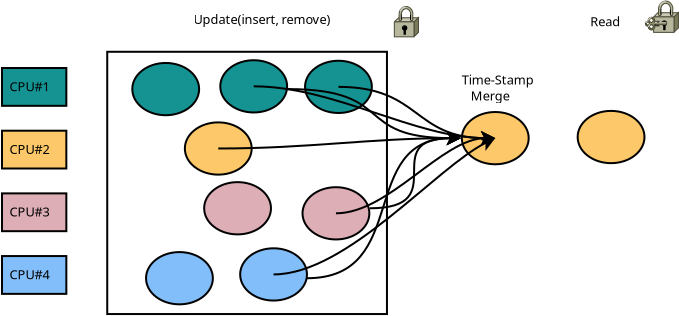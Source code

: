 <?xml version="1.0" encoding="UTF-8"?>
<dia:diagram xmlns:dia="http://www.lysator.liu.se/~alla/dia/">
  <dia:layer name="Background" visible="true" active="true">
    <dia:object type="Standard - Box" version="0" id="O0">
      <dia:attribute name="obj_pos">
        <dia:point val="29.302,23.551"/>
      </dia:attribute>
      <dia:attribute name="obj_bb">
        <dia:rectangle val="29.253,23.501;43.338,36.715"/>
      </dia:attribute>
      <dia:attribute name="elem_corner">
        <dia:point val="29.302,23.551"/>
      </dia:attribute>
      <dia:attribute name="elem_width">
        <dia:real val="13.986"/>
      </dia:attribute>
      <dia:attribute name="elem_height">
        <dia:real val="13.113"/>
      </dia:attribute>
      <dia:attribute name="show_background">
        <dia:boolean val="true"/>
      </dia:attribute>
    </dia:object>
    <dia:object type="Standard - Text" version="1" id="O1">
      <dia:attribute name="obj_pos">
        <dia:point val="30.35,32.9"/>
      </dia:attribute>
      <dia:attribute name="obj_bb">
        <dia:rectangle val="30.35,32.305;30.35,33.05"/>
      </dia:attribute>
      <dia:attribute name="text">
        <dia:composite type="text">
          <dia:attribute name="string">
            <dia:string>##</dia:string>
          </dia:attribute>
          <dia:attribute name="font">
            <dia:font family="sans" style="0" name="Helvetica"/>
          </dia:attribute>
          <dia:attribute name="height">
            <dia:real val="0.8"/>
          </dia:attribute>
          <dia:attribute name="pos">
            <dia:point val="30.35,32.9"/>
          </dia:attribute>
          <dia:attribute name="color">
            <dia:color val="#000000"/>
          </dia:attribute>
          <dia:attribute name="alignment">
            <dia:enum val="0"/>
          </dia:attribute>
        </dia:composite>
      </dia:attribute>
      <dia:attribute name="valign">
        <dia:enum val="3"/>
      </dia:attribute>
    </dia:object>
    <dia:object type="Standard - Ellipse" version="0" id="O2">
      <dia:attribute name="obj_pos">
        <dia:point val="30.555,24.11"/>
      </dia:attribute>
      <dia:attribute name="obj_bb">
        <dia:rectangle val="30.505,24.06;33.946,26.773"/>
      </dia:attribute>
      <dia:attribute name="elem_corner">
        <dia:point val="30.555,24.11"/>
      </dia:attribute>
      <dia:attribute name="elem_width">
        <dia:real val="3.341"/>
      </dia:attribute>
      <dia:attribute name="elem_height">
        <dia:real val="2.613"/>
      </dia:attribute>
      <dia:attribute name="border_width">
        <dia:real val="0.1"/>
      </dia:attribute>
      <dia:attribute name="inner_color">
        <dia:color val="#159393"/>
      </dia:attribute>
    </dia:object>
    <dia:object type="Optics - Wave" version="1" id="O3">
      <dia:attribute name="obj_pos">
        <dia:point val="28.157,22.427"/>
      </dia:attribute>
      <dia:attribute name="obj_bb">
        <dia:rectangle val="28.155,22.427;42.718,23.854"/>
      </dia:attribute>
      <dia:attribute name="meta">
        <dia:composite type="dict"/>
      </dia:attribute>
      <dia:attribute name="elem_corner">
        <dia:point val="28.157,22.427"/>
      </dia:attribute>
      <dia:attribute name="elem_width">
        <dia:real val="14.558"/>
      </dia:attribute>
      <dia:attribute name="elem_height">
        <dia:real val="1.427"/>
      </dia:attribute>
      <dia:attribute name="line_width">
        <dia:real val="0.1"/>
      </dia:attribute>
      <dia:attribute name="line_colour">
        <dia:color val="#000000"/>
      </dia:attribute>
      <dia:attribute name="fill_colour">
        <dia:color val="#ffffff"/>
      </dia:attribute>
      <dia:attribute name="show_background">
        <dia:boolean val="true"/>
      </dia:attribute>
      <dia:attribute name="line_style">
        <dia:enum val="0"/>
        <dia:real val="1"/>
      </dia:attribute>
      <dia:attribute name="flip_horizontal">
        <dia:boolean val="false"/>
      </dia:attribute>
      <dia:attribute name="flip_vertical">
        <dia:boolean val="false"/>
      </dia:attribute>
      <dia:attribute name="subscale">
        <dia:real val="1"/>
      </dia:attribute>
    </dia:object>
    <dia:object type="Standard - Text" version="1" id="O4">
      <dia:attribute name="obj_pos">
        <dia:point val="33.62,22.168"/>
      </dia:attribute>
      <dia:attribute name="obj_bb">
        <dia:rectangle val="33.62,21.573;41.1,22.318"/>
      </dia:attribute>
      <dia:attribute name="text">
        <dia:composite type="text">
          <dia:attribute name="string">
            <dia:string>#Update(insert, remove)#</dia:string>
          </dia:attribute>
          <dia:attribute name="font">
            <dia:font family="sans" style="0" name="Helvetica"/>
          </dia:attribute>
          <dia:attribute name="height">
            <dia:real val="0.8"/>
          </dia:attribute>
          <dia:attribute name="pos">
            <dia:point val="33.62,22.168"/>
          </dia:attribute>
          <dia:attribute name="color">
            <dia:color val="#000000"/>
          </dia:attribute>
          <dia:attribute name="alignment">
            <dia:enum val="0"/>
          </dia:attribute>
        </dia:composite>
      </dia:attribute>
      <dia:attribute name="valign">
        <dia:enum val="3"/>
      </dia:attribute>
    </dia:object>
    <dia:group>
      <dia:object type="Standard - Box" version="0" id="O5">
        <dia:attribute name="obj_pos">
          <dia:point val="24.04,24.363"/>
        </dia:attribute>
        <dia:attribute name="obj_bb">
          <dia:rectangle val="23.99,24.313;27.307,26.303"/>
        </dia:attribute>
        <dia:attribute name="elem_corner">
          <dia:point val="24.04,24.363"/>
        </dia:attribute>
        <dia:attribute name="elem_width">
          <dia:real val="3.217"/>
        </dia:attribute>
        <dia:attribute name="elem_height">
          <dia:real val="1.89"/>
        </dia:attribute>
        <dia:attribute name="border_width">
          <dia:real val="0.1"/>
        </dia:attribute>
        <dia:attribute name="inner_color">
          <dia:color val="#159393"/>
        </dia:attribute>
        <dia:attribute name="show_background">
          <dia:boolean val="true"/>
        </dia:attribute>
      </dia:object>
      <dia:object type="Standard - Text" version="1" id="O6">
        <dia:attribute name="obj_pos">
          <dia:point val="24.421,25.524"/>
        </dia:attribute>
        <dia:attribute name="obj_bb">
          <dia:rectangle val="24.421,24.929;26.666,25.674"/>
        </dia:attribute>
        <dia:attribute name="text">
          <dia:composite type="text">
            <dia:attribute name="string">
              <dia:string>#CPU#1#</dia:string>
            </dia:attribute>
            <dia:attribute name="font">
              <dia:font family="sans" style="0" name="Helvetica"/>
            </dia:attribute>
            <dia:attribute name="height">
              <dia:real val="0.8"/>
            </dia:attribute>
            <dia:attribute name="pos">
              <dia:point val="24.421,25.524"/>
            </dia:attribute>
            <dia:attribute name="color">
              <dia:color val="#000000"/>
            </dia:attribute>
            <dia:attribute name="alignment">
              <dia:enum val="0"/>
            </dia:attribute>
          </dia:composite>
        </dia:attribute>
        <dia:attribute name="valign">
          <dia:enum val="3"/>
        </dia:attribute>
      </dia:object>
    </dia:group>
    <dia:object type="Building Site - Vertical Wall" version="1" id="O7">
      <dia:attribute name="obj_pos">
        <dia:point val="43.926,22.679"/>
      </dia:attribute>
      <dia:attribute name="obj_bb">
        <dia:rectangle val="43.876,22.629;44.497,36.898"/>
      </dia:attribute>
      <dia:attribute name="meta">
        <dia:composite type="dict"/>
      </dia:attribute>
      <dia:attribute name="elem_corner">
        <dia:point val="43.926,22.679"/>
      </dia:attribute>
      <dia:attribute name="elem_width">
        <dia:real val="0.52"/>
      </dia:attribute>
      <dia:attribute name="elem_height">
        <dia:real val="14.169"/>
      </dia:attribute>
      <dia:attribute name="line_width">
        <dia:real val="0.1"/>
      </dia:attribute>
      <dia:attribute name="line_colour">
        <dia:color val="#000000"/>
      </dia:attribute>
      <dia:attribute name="fill_colour">
        <dia:color val="#ffffff"/>
      </dia:attribute>
      <dia:attribute name="show_background">
        <dia:boolean val="true"/>
      </dia:attribute>
      <dia:attribute name="line_style">
        <dia:enum val="0"/>
        <dia:real val="1"/>
      </dia:attribute>
      <dia:attribute name="flip_horizontal">
        <dia:boolean val="false"/>
      </dia:attribute>
      <dia:attribute name="flip_vertical">
        <dia:boolean val="false"/>
      </dia:attribute>
      <dia:attribute name="subscale">
        <dia:real val="1"/>
      </dia:attribute>
    </dia:object>
    <dia:object type="Optics - Wave" version="1" id="O8">
      <dia:attribute name="obj_pos">
        <dia:point val="52.23,22.22"/>
      </dia:attribute>
      <dia:attribute name="obj_bb">
        <dia:rectangle val="52.226,22.22;56.515,23.646"/>
      </dia:attribute>
      <dia:attribute name="meta">
        <dia:composite type="dict"/>
      </dia:attribute>
      <dia:attribute name="elem_corner">
        <dia:point val="52.23,22.22"/>
      </dia:attribute>
      <dia:attribute name="elem_width">
        <dia:real val="4.28"/>
      </dia:attribute>
      <dia:attribute name="elem_height">
        <dia:real val="1.427"/>
      </dia:attribute>
      <dia:attribute name="line_width">
        <dia:real val="0.1"/>
      </dia:attribute>
      <dia:attribute name="line_colour">
        <dia:color val="#000000"/>
      </dia:attribute>
      <dia:attribute name="fill_colour">
        <dia:color val="#ffffff"/>
      </dia:attribute>
      <dia:attribute name="show_background">
        <dia:boolean val="true"/>
      </dia:attribute>
      <dia:attribute name="line_style">
        <dia:enum val="0"/>
        <dia:real val="1"/>
      </dia:attribute>
      <dia:attribute name="flip_horizontal">
        <dia:boolean val="false"/>
      </dia:attribute>
      <dia:attribute name="flip_vertical">
        <dia:boolean val="false"/>
      </dia:attribute>
      <dia:attribute name="subscale">
        <dia:real val="1"/>
      </dia:attribute>
    </dia:object>
    <dia:object type="Standard - Text" version="1" id="O9">
      <dia:attribute name="obj_pos">
        <dia:point val="53.451,22.275"/>
      </dia:attribute>
      <dia:attribute name="obj_bb">
        <dia:rectangle val="53.451,21.68;55.064,22.425"/>
      </dia:attribute>
      <dia:attribute name="text">
        <dia:composite type="text">
          <dia:attribute name="string">
            <dia:string>#Read#</dia:string>
          </dia:attribute>
          <dia:attribute name="font">
            <dia:font family="sans" style="0" name="Helvetica"/>
          </dia:attribute>
          <dia:attribute name="height">
            <dia:real val="0.8"/>
          </dia:attribute>
          <dia:attribute name="pos">
            <dia:point val="53.451,22.275"/>
          </dia:attribute>
          <dia:attribute name="color">
            <dia:color val="#000000"/>
          </dia:attribute>
          <dia:attribute name="alignment">
            <dia:enum val="0"/>
          </dia:attribute>
        </dia:composite>
      </dia:attribute>
      <dia:attribute name="valign">
        <dia:enum val="3"/>
      </dia:attribute>
    </dia:object>
    <dia:object type="Building Site - Vertical Wall" version="1" id="O10">
      <dia:attribute name="obj_pos">
        <dia:point val="56.833,22.542"/>
      </dia:attribute>
      <dia:attribute name="obj_bb">
        <dia:rectangle val="56.782,22.492;57.403,36.761"/>
      </dia:attribute>
      <dia:attribute name="meta">
        <dia:composite type="dict"/>
      </dia:attribute>
      <dia:attribute name="elem_corner">
        <dia:point val="56.833,22.542"/>
      </dia:attribute>
      <dia:attribute name="elem_width">
        <dia:real val="0.52"/>
      </dia:attribute>
      <dia:attribute name="elem_height">
        <dia:real val="14.169"/>
      </dia:attribute>
      <dia:attribute name="line_width">
        <dia:real val="0.1"/>
      </dia:attribute>
      <dia:attribute name="line_colour">
        <dia:color val="#000000"/>
      </dia:attribute>
      <dia:attribute name="fill_colour">
        <dia:color val="#ffffff"/>
      </dia:attribute>
      <dia:attribute name="show_background">
        <dia:boolean val="true"/>
      </dia:attribute>
      <dia:attribute name="line_style">
        <dia:enum val="0"/>
        <dia:real val="1"/>
      </dia:attribute>
      <dia:attribute name="flip_horizontal">
        <dia:boolean val="false"/>
      </dia:attribute>
      <dia:attribute name="flip_vertical">
        <dia:boolean val="false"/>
      </dia:attribute>
      <dia:attribute name="subscale">
        <dia:real val="1"/>
      </dia:attribute>
    </dia:object>
    <dia:object type="Cisco - Lock" version="1" id="O11">
      <dia:attribute name="obj_pos">
        <dia:point val="43.656,21.288"/>
      </dia:attribute>
      <dia:attribute name="obj_bb">
        <dia:rectangle val="43.655,21.288;44.863,22.805"/>
      </dia:attribute>
      <dia:attribute name="meta">
        <dia:composite type="dict"/>
      </dia:attribute>
      <dia:attribute name="elem_corner">
        <dia:point val="43.656,21.288"/>
      </dia:attribute>
      <dia:attribute name="elem_width">
        <dia:real val="1.207"/>
      </dia:attribute>
      <dia:attribute name="elem_height">
        <dia:real val="1.516"/>
      </dia:attribute>
      <dia:attribute name="line_width">
        <dia:real val="0.1"/>
      </dia:attribute>
      <dia:attribute name="line_colour">
        <dia:color val="#000000"/>
      </dia:attribute>
      <dia:attribute name="fill_colour">
        <dia:color val="#ffffff"/>
      </dia:attribute>
      <dia:attribute name="show_background">
        <dia:boolean val="true"/>
      </dia:attribute>
      <dia:attribute name="line_style">
        <dia:enum val="0"/>
        <dia:real val="1"/>
      </dia:attribute>
      <dia:attribute name="flip_horizontal">
        <dia:boolean val="false"/>
      </dia:attribute>
      <dia:attribute name="flip_vertical">
        <dia:boolean val="false"/>
      </dia:attribute>
      <dia:attribute name="subscale">
        <dia:real val="1"/>
      </dia:attribute>
    </dia:object>
    <dia:object type="Cisco - Lock and Key" version="1" id="O12">
      <dia:attribute name="obj_pos">
        <dia:point val="56.211,21.016"/>
      </dia:attribute>
      <dia:attribute name="obj_bb">
        <dia:rectangle val="56.21,21.015;57.861,22.58"/>
      </dia:attribute>
      <dia:attribute name="meta">
        <dia:composite type="dict"/>
      </dia:attribute>
      <dia:attribute name="elem_corner">
        <dia:point val="56.211,21.016"/>
      </dia:attribute>
      <dia:attribute name="elem_width">
        <dia:real val="1.65"/>
      </dia:attribute>
      <dia:attribute name="elem_height">
        <dia:real val="1.564"/>
      </dia:attribute>
      <dia:attribute name="line_width">
        <dia:real val="0.1"/>
      </dia:attribute>
      <dia:attribute name="line_colour">
        <dia:color val="#000000"/>
      </dia:attribute>
      <dia:attribute name="fill_colour">
        <dia:color val="#ffffff"/>
      </dia:attribute>
      <dia:attribute name="show_background">
        <dia:boolean val="true"/>
      </dia:attribute>
      <dia:attribute name="line_style">
        <dia:enum val="0"/>
        <dia:real val="1"/>
      </dia:attribute>
      <dia:attribute name="flip_horizontal">
        <dia:boolean val="false"/>
      </dia:attribute>
      <dia:attribute name="flip_vertical">
        <dia:boolean val="false"/>
      </dia:attribute>
      <dia:attribute name="subscale">
        <dia:real val="1"/>
      </dia:attribute>
    </dia:object>
    <dia:object type="Standard - Ellipse" version="0" id="O13">
      <dia:attribute name="obj_pos">
        <dia:point val="47.033,26.563"/>
      </dia:attribute>
      <dia:attribute name="obj_bb">
        <dia:rectangle val="46.983,26.513;50.423,29.225"/>
      </dia:attribute>
      <dia:attribute name="elem_corner">
        <dia:point val="47.033,26.563"/>
      </dia:attribute>
      <dia:attribute name="elem_width">
        <dia:real val="3.341"/>
      </dia:attribute>
      <dia:attribute name="elem_height">
        <dia:real val="2.613"/>
      </dia:attribute>
      <dia:attribute name="border_width">
        <dia:real val="0.1"/>
      </dia:attribute>
      <dia:attribute name="inner_color">
        <dia:color val="#fcc869"/>
      </dia:attribute>
    </dia:object>
    <dia:object type="Standard - Text" version="1" id="O14">
      <dia:attribute name="obj_pos">
        <dia:point val="47.023,25.187"/>
      </dia:attribute>
      <dia:attribute name="obj_bb">
        <dia:rectangle val="47.023,24.592;50.898,26.137"/>
      </dia:attribute>
      <dia:attribute name="text">
        <dia:composite type="text">
          <dia:attribute name="string">
            <dia:string>#Time-Stamp
   Merge#</dia:string>
          </dia:attribute>
          <dia:attribute name="font">
            <dia:font family="sans" style="0" name="Helvetica"/>
          </dia:attribute>
          <dia:attribute name="height">
            <dia:real val="0.8"/>
          </dia:attribute>
          <dia:attribute name="pos">
            <dia:point val="47.023,25.187"/>
          </dia:attribute>
          <dia:attribute name="color">
            <dia:color val="#000000"/>
          </dia:attribute>
          <dia:attribute name="alignment">
            <dia:enum val="0"/>
          </dia:attribute>
        </dia:composite>
      </dia:attribute>
      <dia:attribute name="valign">
        <dia:enum val="3"/>
      </dia:attribute>
    </dia:object>
    <dia:object type="Standard - Ellipse" version="0" id="O15">
      <dia:attribute name="obj_pos">
        <dia:point val="52.823,26.507"/>
      </dia:attribute>
      <dia:attribute name="obj_bb">
        <dia:rectangle val="52.773,26.457;56.214,29.169"/>
      </dia:attribute>
      <dia:attribute name="elem_corner">
        <dia:point val="52.823,26.507"/>
      </dia:attribute>
      <dia:attribute name="elem_width">
        <dia:real val="3.341"/>
      </dia:attribute>
      <dia:attribute name="elem_height">
        <dia:real val="2.613"/>
      </dia:attribute>
      <dia:attribute name="border_width">
        <dia:real val="0.1"/>
      </dia:attribute>
      <dia:attribute name="inner_color">
        <dia:color val="#fcc869"/>
      </dia:attribute>
    </dia:object>
    <dia:object type="Standard - Ellipse" version="0" id="O16">
      <dia:attribute name="obj_pos">
        <dia:point val="33.183,27.081"/>
      </dia:attribute>
      <dia:attribute name="obj_bb">
        <dia:rectangle val="33.133,27.031;36.574,29.743"/>
      </dia:attribute>
      <dia:attribute name="elem_corner">
        <dia:point val="33.183,27.081"/>
      </dia:attribute>
      <dia:attribute name="elem_width">
        <dia:real val="3.341"/>
      </dia:attribute>
      <dia:attribute name="elem_height">
        <dia:real val="2.613"/>
      </dia:attribute>
      <dia:attribute name="border_width">
        <dia:real val="0.1"/>
      </dia:attribute>
      <dia:attribute name="inner_color">
        <dia:color val="#fcc869"/>
      </dia:attribute>
    </dia:object>
    <dia:object type="Standard - Ellipse" version="0" id="O17">
      <dia:attribute name="obj_pos">
        <dia:point val="35.948,33.377"/>
      </dia:attribute>
      <dia:attribute name="obj_bb">
        <dia:rectangle val="35.898,33.327;39.338,36.039"/>
      </dia:attribute>
      <dia:attribute name="elem_corner">
        <dia:point val="35.948,33.377"/>
      </dia:attribute>
      <dia:attribute name="elem_width">
        <dia:real val="3.341"/>
      </dia:attribute>
      <dia:attribute name="elem_height">
        <dia:real val="2.613"/>
      </dia:attribute>
      <dia:attribute name="border_width">
        <dia:real val="0.1"/>
      </dia:attribute>
      <dia:attribute name="inner_color">
        <dia:color val="#82bef9"/>
      </dia:attribute>
    </dia:object>
    <dia:object type="Standard - Ellipse" version="0" id="O18">
      <dia:attribute name="obj_pos">
        <dia:point val="39.066,30.322"/>
      </dia:attribute>
      <dia:attribute name="obj_bb">
        <dia:rectangle val="39.016,30.272;42.457,32.985"/>
      </dia:attribute>
      <dia:attribute name="elem_corner">
        <dia:point val="39.066,30.322"/>
      </dia:attribute>
      <dia:attribute name="elem_width">
        <dia:real val="3.341"/>
      </dia:attribute>
      <dia:attribute name="elem_height">
        <dia:real val="2.613"/>
      </dia:attribute>
      <dia:attribute name="border_width">
        <dia:real val="0.1"/>
      </dia:attribute>
      <dia:attribute name="inner_color">
        <dia:color val="#deaeb6"/>
      </dia:attribute>
    </dia:object>
    <dia:object type="Standard - Ellipse" version="0" id="O19">
      <dia:attribute name="obj_pos">
        <dia:point val="34.955,23.973"/>
      </dia:attribute>
      <dia:attribute name="obj_bb">
        <dia:rectangle val="34.905,23.923;38.346,26.635"/>
      </dia:attribute>
      <dia:attribute name="elem_corner">
        <dia:point val="34.955,23.973"/>
      </dia:attribute>
      <dia:attribute name="elem_width">
        <dia:real val="3.341"/>
      </dia:attribute>
      <dia:attribute name="elem_height">
        <dia:real val="2.613"/>
      </dia:attribute>
      <dia:attribute name="border_width">
        <dia:real val="0.1"/>
      </dia:attribute>
      <dia:attribute name="inner_color">
        <dia:color val="#159393"/>
      </dia:attribute>
    </dia:object>
    <dia:object type="Standard - Ellipse" version="0" id="O20">
      <dia:attribute name="obj_pos">
        <dia:point val="39.192,23.999"/>
      </dia:attribute>
      <dia:attribute name="obj_bb">
        <dia:rectangle val="39.142,23.949;42.583,26.661"/>
      </dia:attribute>
      <dia:attribute name="elem_corner">
        <dia:point val="39.192,23.999"/>
      </dia:attribute>
      <dia:attribute name="elem_width">
        <dia:real val="3.341"/>
      </dia:attribute>
      <dia:attribute name="elem_height">
        <dia:real val="2.613"/>
      </dia:attribute>
      <dia:attribute name="border_width">
        <dia:real val="0.1"/>
      </dia:attribute>
      <dia:attribute name="inner_color">
        <dia:color val="#159393"/>
      </dia:attribute>
    </dia:object>
    <dia:object type="Standard - Ellipse" version="0" id="O21">
      <dia:attribute name="obj_pos">
        <dia:point val="34.148,30.069"/>
      </dia:attribute>
      <dia:attribute name="obj_bb">
        <dia:rectangle val="34.098,30.019;37.539,32.732"/>
      </dia:attribute>
      <dia:attribute name="elem_corner">
        <dia:point val="34.148,30.069"/>
      </dia:attribute>
      <dia:attribute name="elem_width">
        <dia:real val="3.341"/>
      </dia:attribute>
      <dia:attribute name="elem_height">
        <dia:real val="2.613"/>
      </dia:attribute>
      <dia:attribute name="border_width">
        <dia:real val="0.1"/>
      </dia:attribute>
      <dia:attribute name="inner_color">
        <dia:color val="#deaeb6"/>
      </dia:attribute>
    </dia:object>
    <dia:object type="Standard - Ellipse" version="0" id="O22">
      <dia:attribute name="obj_pos">
        <dia:point val="31.242,33.566"/>
      </dia:attribute>
      <dia:attribute name="obj_bb">
        <dia:rectangle val="31.192,33.516;34.633,36.229"/>
      </dia:attribute>
      <dia:attribute name="elem_corner">
        <dia:point val="31.242,33.566"/>
      </dia:attribute>
      <dia:attribute name="elem_width">
        <dia:real val="3.341"/>
      </dia:attribute>
      <dia:attribute name="elem_height">
        <dia:real val="2.613"/>
      </dia:attribute>
      <dia:attribute name="border_width">
        <dia:real val="0.1"/>
      </dia:attribute>
      <dia:attribute name="inner_color">
        <dia:color val="#82bef9"/>
      </dia:attribute>
    </dia:object>
    <dia:object type="Standard - BezierLine" version="0" id="O23">
      <dia:attribute name="obj_pos">
        <dia:point val="40.862,25.305"/>
      </dia:attribute>
      <dia:attribute name="obj_bb">
        <dia:rectangle val="42.533,25.255;47.032,27.919"/>
      </dia:attribute>
      <dia:attribute name="bez_points">
        <dia:point val="40.862,25.305"/>
        <dia:point val="44.981,25.305"/>
        <dia:point val="44.584,27.869"/>
        <dia:point val="48.703,27.869"/>
      </dia:attribute>
      <dia:attribute name="corner_types">
        <dia:enum val="0"/>
        <dia:enum val="0"/>
      </dia:attribute>
      <dia:attribute name="end_arrow">
        <dia:enum val="22"/>
      </dia:attribute>
      <dia:attribute name="end_arrow_length">
        <dia:real val="0.5"/>
      </dia:attribute>
      <dia:attribute name="end_arrow_width">
        <dia:real val="0.5"/>
      </dia:attribute>
      <dia:connections>
        <dia:connection handle="0" to="O20" connection="8"/>
        <dia:connection handle="3" to="O13" connection="8"/>
      </dia:connections>
    </dia:object>
    <dia:object type="Standard - BezierLine" version="0" id="O24">
      <dia:attribute name="obj_pos">
        <dia:point val="40.737,31.628"/>
      </dia:attribute>
      <dia:attribute name="obj_bb">
        <dia:rectangle val="42.373,27.819;47.067,31.678"/>
      </dia:attribute>
      <dia:attribute name="bez_points">
        <dia:point val="40.737,31.628"/>
        <dia:point val="43.4,31.628"/>
        <dia:point val="46.04,27.869"/>
        <dia:point val="48.703,27.869"/>
      </dia:attribute>
      <dia:attribute name="corner_types">
        <dia:enum val="0"/>
        <dia:enum val="0"/>
      </dia:attribute>
      <dia:attribute name="end_arrow">
        <dia:enum val="22"/>
      </dia:attribute>
      <dia:attribute name="end_arrow_length">
        <dia:real val="0.5"/>
      </dia:attribute>
      <dia:attribute name="end_arrow_width">
        <dia:real val="0.5"/>
      </dia:attribute>
      <dia:connections>
        <dia:connection handle="0" to="O18" connection="8"/>
        <dia:connection handle="3" to="O13" connection="8"/>
      </dia:connections>
    </dia:object>
    <dia:object type="Standard - BezierLine" version="0" id="O25">
      <dia:attribute name="obj_pos">
        <dia:point val="37.618,34.683"/>
      </dia:attribute>
      <dia:attribute name="obj_bb">
        <dia:rectangle val="39.289,28.517;47.308,34.733"/>
      </dia:attribute>
      <dia:attribute name="bez_points">
        <dia:point val="37.618,34.683"/>
        <dia:point val="41.298,34.683"/>
        <dia:point val="45.769,29.304"/>
        <dia:point val="48.703,27.869"/>
      </dia:attribute>
      <dia:attribute name="corner_types">
        <dia:enum val="0"/>
        <dia:enum val="0"/>
      </dia:attribute>
      <dia:attribute name="end_arrow">
        <dia:enum val="22"/>
      </dia:attribute>
      <dia:attribute name="end_arrow_length">
        <dia:real val="0.5"/>
      </dia:attribute>
      <dia:attribute name="end_arrow_width">
        <dia:real val="0.5"/>
      </dia:attribute>
      <dia:connections>
        <dia:connection handle="0" to="O17" connection="8"/>
        <dia:connection handle="3" to="O13" connection="8"/>
      </dia:connections>
    </dia:object>
    <dia:object type="Standard - BezierLine" version="0" id="O26">
      <dia:attribute name="obj_pos">
        <dia:point val="36.626,25.279"/>
      </dia:attribute>
      <dia:attribute name="obj_bb">
        <dia:rectangle val="38.295,25.229;47.033,27.919"/>
      </dia:attribute>
      <dia:attribute name="bez_points">
        <dia:point val="36.626,25.279"/>
        <dia:point val="40.635,25.279"/>
        <dia:point val="44.693,27.869"/>
        <dia:point val="48.703,27.869"/>
      </dia:attribute>
      <dia:attribute name="corner_types">
        <dia:enum val="0"/>
        <dia:enum val="0"/>
      </dia:attribute>
      <dia:attribute name="end_arrow">
        <dia:enum val="22"/>
      </dia:attribute>
      <dia:attribute name="end_arrow_length">
        <dia:real val="0.5"/>
      </dia:attribute>
      <dia:attribute name="end_arrow_width">
        <dia:real val="0.5"/>
      </dia:attribute>
      <dia:connections>
        <dia:connection handle="0" to="O19" connection="8"/>
        <dia:connection handle="3" to="O13" connection="8"/>
      </dia:connections>
    </dia:object>
    <dia:object type="Standard - BezierLine" version="0" id="O27">
      <dia:attribute name="obj_pos">
        <dia:point val="34.853,28.387"/>
      </dia:attribute>
      <dia:attribute name="obj_bb">
        <dia:rectangle val="36.523,27.819;47.033,28.437"/>
      </dia:attribute>
      <dia:attribute name="bez_points">
        <dia:point val="34.853,28.387"/>
        <dia:point val="39.452,28.387"/>
        <dia:point val="44.105,27.869"/>
        <dia:point val="48.703,27.869"/>
      </dia:attribute>
      <dia:attribute name="corner_types">
        <dia:enum val="0"/>
        <dia:enum val="0"/>
      </dia:attribute>
      <dia:attribute name="end_arrow">
        <dia:enum val="22"/>
      </dia:attribute>
      <dia:attribute name="end_arrow_length">
        <dia:real val="0.5"/>
      </dia:attribute>
      <dia:attribute name="end_arrow_width">
        <dia:real val="0.5"/>
      </dia:attribute>
      <dia:connections>
        <dia:connection handle="0" to="O16" connection="8"/>
        <dia:connection handle="3" to="O13" connection="8"/>
      </dia:connections>
    </dia:object>
    <dia:object type="Standard - BezierLine" version="0" id="O28">
      <dia:attribute name="obj_pos">
        <dia:point val="35.818,31.376"/>
      </dia:attribute>
      <dia:attribute name="obj_bb">
        <dia:rectangle val="37.464,27.819;47.058,31.426"/>
      </dia:attribute>
      <dia:attribute name="bez_points">
        <dia:point val="35.818,31.376"/>
        <dia:point val="40.096,31.376"/>
        <dia:point val="44.425,27.869"/>
        <dia:point val="48.703,27.869"/>
      </dia:attribute>
      <dia:attribute name="corner_types">
        <dia:enum val="0"/>
        <dia:enum val="0"/>
      </dia:attribute>
      <dia:attribute name="end_arrow">
        <dia:enum val="22"/>
      </dia:attribute>
      <dia:attribute name="end_arrow_length">
        <dia:real val="0.5"/>
      </dia:attribute>
      <dia:attribute name="end_arrow_width">
        <dia:real val="0.5"/>
      </dia:attribute>
      <dia:connections>
        <dia:connection handle="0" to="O21" connection="8"/>
        <dia:connection handle="3" to="O13" connection="8"/>
      </dia:connections>
    </dia:object>
    <dia:object type="Standard - BezierLine" version="0" id="O29">
      <dia:attribute name="obj_pos">
        <dia:point val="32.912,34.873"/>
      </dia:attribute>
      <dia:attribute name="obj_bb">
        <dia:rectangle val="34.566,27.819;47.049,34.923"/>
      </dia:attribute>
      <dia:attribute name="bez_points">
        <dia:point val="32.912,34.873"/>
        <dia:point val="38.155,34.873"/>
        <dia:point val="43.461,27.869"/>
        <dia:point val="48.703,27.869"/>
      </dia:attribute>
      <dia:attribute name="corner_types">
        <dia:enum val="0"/>
        <dia:enum val="0"/>
      </dia:attribute>
      <dia:attribute name="end_arrow">
        <dia:enum val="22"/>
      </dia:attribute>
      <dia:attribute name="end_arrow_length">
        <dia:real val="0.5"/>
      </dia:attribute>
      <dia:attribute name="end_arrow_width">
        <dia:real val="0.5"/>
      </dia:attribute>
      <dia:connections>
        <dia:connection handle="0" to="O22" connection="8"/>
        <dia:connection handle="3" to="O13" connection="8"/>
      </dia:connections>
    </dia:object>
    <dia:object type="Standard - BezierLine" version="0" id="O30">
      <dia:attribute name="obj_pos">
        <dia:point val="32.225,25.417"/>
      </dia:attribute>
      <dia:attribute name="obj_bb">
        <dia:rectangle val="33.894,25.367;47.035,27.919"/>
      </dia:attribute>
      <dia:attribute name="bez_points">
        <dia:point val="32.225,25.417"/>
        <dia:point val="37.696,25.417"/>
        <dia:point val="43.232,27.869"/>
        <dia:point val="48.703,27.869"/>
      </dia:attribute>
      <dia:attribute name="corner_types">
        <dia:enum val="0"/>
        <dia:enum val="0"/>
      </dia:attribute>
      <dia:attribute name="end_arrow">
        <dia:enum val="22"/>
      </dia:attribute>
      <dia:attribute name="end_arrow_length">
        <dia:real val="0.5"/>
      </dia:attribute>
      <dia:attribute name="end_arrow_width">
        <dia:real val="0.5"/>
      </dia:attribute>
      <dia:connections>
        <dia:connection handle="0" to="O2" connection="8"/>
        <dia:connection handle="3" to="O13" connection="8"/>
      </dia:connections>
    </dia:object>
    <dia:object type="Standard - Box" version="0" id="O31">
      <dia:attribute name="obj_pos">
        <dia:point val="24.04,27.497"/>
      </dia:attribute>
      <dia:attribute name="obj_bb">
        <dia:rectangle val="23.99,27.447;27.307,29.437"/>
      </dia:attribute>
      <dia:attribute name="elem_corner">
        <dia:point val="24.04,27.497"/>
      </dia:attribute>
      <dia:attribute name="elem_width">
        <dia:real val="3.217"/>
      </dia:attribute>
      <dia:attribute name="elem_height">
        <dia:real val="1.89"/>
      </dia:attribute>
      <dia:attribute name="border_width">
        <dia:real val="0.1"/>
      </dia:attribute>
      <dia:attribute name="inner_color">
        <dia:color val="#fcc869"/>
      </dia:attribute>
      <dia:attribute name="show_background">
        <dia:boolean val="true"/>
      </dia:attribute>
    </dia:object>
    <dia:object type="Standard - Text" version="1" id="O32">
      <dia:attribute name="obj_pos">
        <dia:point val="24.421,28.658"/>
      </dia:attribute>
      <dia:attribute name="obj_bb">
        <dia:rectangle val="24.421,28.044;26.684,28.845"/>
      </dia:attribute>
      <dia:attribute name="text">
        <dia:composite type="text">
          <dia:attribute name="string">
            <dia:string>#CPU#2#</dia:string>
          </dia:attribute>
          <dia:attribute name="font">
            <dia:font family="sans" style="0" name="Helvetica"/>
          </dia:attribute>
          <dia:attribute name="height">
            <dia:real val="0.8"/>
          </dia:attribute>
          <dia:attribute name="pos">
            <dia:point val="24.421,28.658"/>
          </dia:attribute>
          <dia:attribute name="color">
            <dia:color val="#000000"/>
          </dia:attribute>
          <dia:attribute name="alignment">
            <dia:enum val="0"/>
          </dia:attribute>
        </dia:composite>
      </dia:attribute>
      <dia:attribute name="valign">
        <dia:enum val="3"/>
      </dia:attribute>
    </dia:object>
    <dia:object type="Standard - Box" version="0" id="O33">
      <dia:attribute name="obj_pos">
        <dia:point val="24.04,30.631"/>
      </dia:attribute>
      <dia:attribute name="obj_bb">
        <dia:rectangle val="23.99,30.581;27.307,32.57"/>
      </dia:attribute>
      <dia:attribute name="elem_corner">
        <dia:point val="24.04,30.631"/>
      </dia:attribute>
      <dia:attribute name="elem_width">
        <dia:real val="3.217"/>
      </dia:attribute>
      <dia:attribute name="elem_height">
        <dia:real val="1.89"/>
      </dia:attribute>
      <dia:attribute name="border_width">
        <dia:real val="0.1"/>
      </dia:attribute>
      <dia:attribute name="inner_color">
        <dia:color val="#deaeb6"/>
      </dia:attribute>
      <dia:attribute name="show_background">
        <dia:boolean val="true"/>
      </dia:attribute>
    </dia:object>
    <dia:object type="Standard - Text" version="1" id="O34">
      <dia:attribute name="obj_pos">
        <dia:point val="24.421,31.792"/>
      </dia:attribute>
      <dia:attribute name="obj_bb">
        <dia:rectangle val="24.421,31.178;26.684,31.979"/>
      </dia:attribute>
      <dia:attribute name="text">
        <dia:composite type="text">
          <dia:attribute name="string">
            <dia:string>#CPU#3#</dia:string>
          </dia:attribute>
          <dia:attribute name="font">
            <dia:font family="sans" style="0" name="Helvetica"/>
          </dia:attribute>
          <dia:attribute name="height">
            <dia:real val="0.8"/>
          </dia:attribute>
          <dia:attribute name="pos">
            <dia:point val="24.421,31.792"/>
          </dia:attribute>
          <dia:attribute name="color">
            <dia:color val="#000000"/>
          </dia:attribute>
          <dia:attribute name="alignment">
            <dia:enum val="0"/>
          </dia:attribute>
        </dia:composite>
      </dia:attribute>
      <dia:attribute name="valign">
        <dia:enum val="3"/>
      </dia:attribute>
    </dia:object>
    <dia:object type="Standard - Box" version="0" id="O35">
      <dia:attribute name="obj_pos">
        <dia:point val="24.04,33.765"/>
      </dia:attribute>
      <dia:attribute name="obj_bb">
        <dia:rectangle val="23.99,33.715;27.307,35.704"/>
      </dia:attribute>
      <dia:attribute name="elem_corner">
        <dia:point val="24.04,33.765"/>
      </dia:attribute>
      <dia:attribute name="elem_width">
        <dia:real val="3.217"/>
      </dia:attribute>
      <dia:attribute name="elem_height">
        <dia:real val="1.89"/>
      </dia:attribute>
      <dia:attribute name="border_width">
        <dia:real val="0.1"/>
      </dia:attribute>
      <dia:attribute name="inner_color">
        <dia:color val="#82bef9"/>
      </dia:attribute>
      <dia:attribute name="show_background">
        <dia:boolean val="true"/>
      </dia:attribute>
    </dia:object>
    <dia:object type="Standard - Text" version="1" id="O36">
      <dia:attribute name="obj_pos">
        <dia:point val="24.421,34.926"/>
      </dia:attribute>
      <dia:attribute name="obj_bb">
        <dia:rectangle val="24.421,34.312;26.684,35.113"/>
      </dia:attribute>
      <dia:attribute name="text">
        <dia:composite type="text">
          <dia:attribute name="string">
            <dia:string>#CPU#4#</dia:string>
          </dia:attribute>
          <dia:attribute name="font">
            <dia:font family="sans" style="0" name="Helvetica"/>
          </dia:attribute>
          <dia:attribute name="height">
            <dia:real val="0.8"/>
          </dia:attribute>
          <dia:attribute name="pos">
            <dia:point val="24.421,34.926"/>
          </dia:attribute>
          <dia:attribute name="color">
            <dia:color val="#000000"/>
          </dia:attribute>
          <dia:attribute name="alignment">
            <dia:enum val="0"/>
          </dia:attribute>
        </dia:composite>
      </dia:attribute>
      <dia:attribute name="valign">
        <dia:enum val="3"/>
      </dia:attribute>
    </dia:object>
  </dia:layer>
</dia:diagram>
